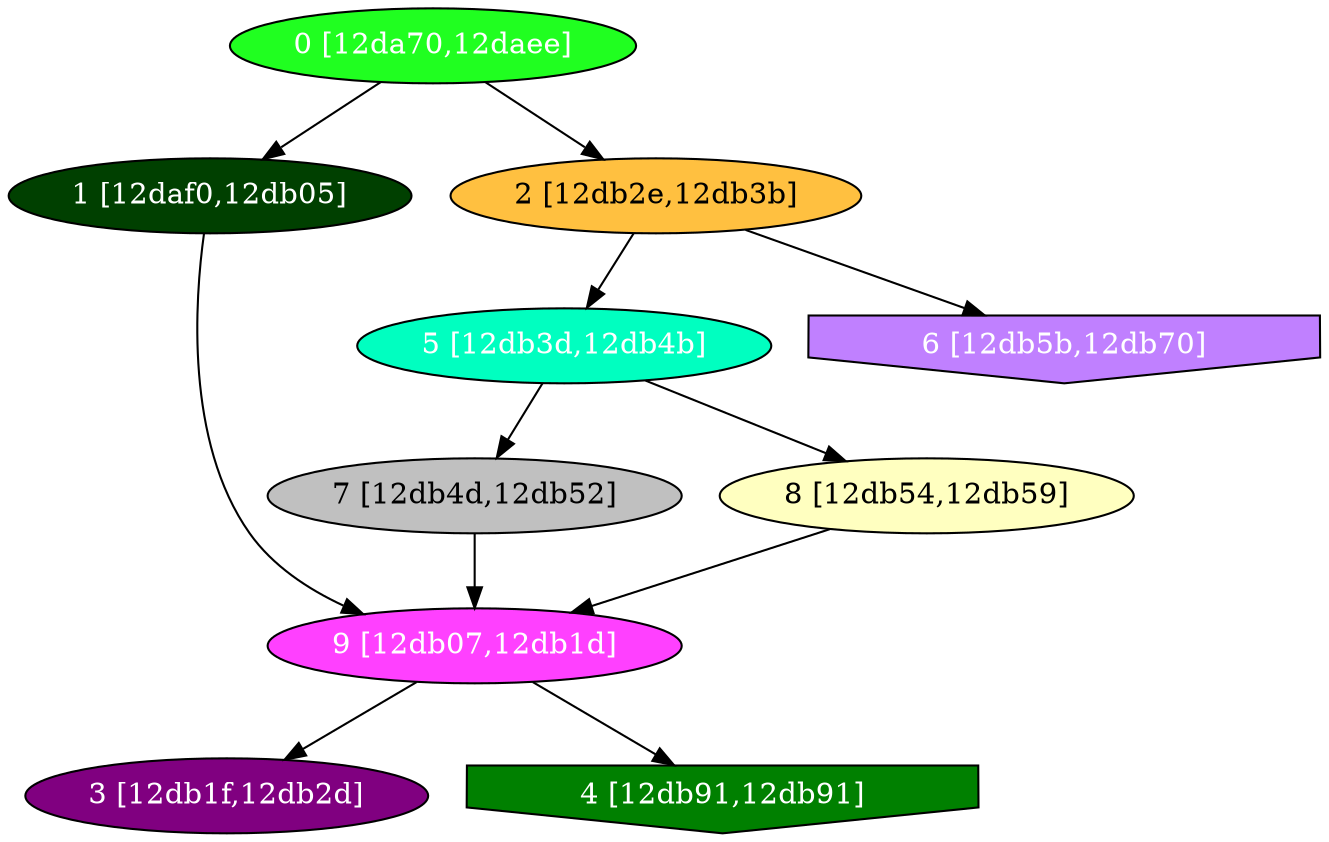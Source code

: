 diGraph libnss3{
	libnss3_0  [style=filled fillcolor="#20FF20" fontcolor="#ffffff" shape=oval label="0 [12da70,12daee]"]
	libnss3_1  [style=filled fillcolor="#004000" fontcolor="#ffffff" shape=oval label="1 [12daf0,12db05]"]
	libnss3_2  [style=filled fillcolor="#FFC040" fontcolor="#000000" shape=oval label="2 [12db2e,12db3b]"]
	libnss3_3  [style=filled fillcolor="#800080" fontcolor="#ffffff" shape=oval label="3 [12db1f,12db2d]"]
	libnss3_4  [style=filled fillcolor="#008000" fontcolor="#ffffff" shape=invhouse label="4 [12db91,12db91]"]
	libnss3_5  [style=filled fillcolor="#00FFC0" fontcolor="#ffffff" shape=oval label="5 [12db3d,12db4b]"]
	libnss3_6  [style=filled fillcolor="#C080FF" fontcolor="#ffffff" shape=invhouse label="6 [12db5b,12db70]"]
	libnss3_7  [style=filled fillcolor="#C0C0C0" fontcolor="#000000" shape=oval label="7 [12db4d,12db52]"]
	libnss3_8  [style=filled fillcolor="#FFFFC0" fontcolor="#000000" shape=oval label="8 [12db54,12db59]"]
	libnss3_9  [style=filled fillcolor="#FF40FF" fontcolor="#ffffff" shape=oval label="9 [12db07,12db1d]"]

	libnss3_0 -> libnss3_1
	libnss3_0 -> libnss3_2
	libnss3_1 -> libnss3_9
	libnss3_2 -> libnss3_5
	libnss3_2 -> libnss3_6
	libnss3_5 -> libnss3_7
	libnss3_5 -> libnss3_8
	libnss3_7 -> libnss3_9
	libnss3_8 -> libnss3_9
	libnss3_9 -> libnss3_3
	libnss3_9 -> libnss3_4
}